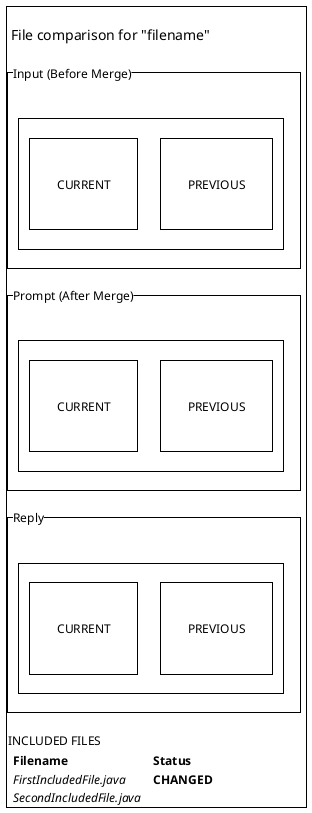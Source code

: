 @startuml Dateivergleich_Prompt
salt
{
{+
. | .
 <size:14> File comparison for "filename"</size>
. | .
{^"Input (Before Merge)"
 . | .| .| .| .| .
 . | .| .| .| .| .
.| .{+
.| . 
.| .{+
 . | .| .| .| .| .
 . | .
 .| .| .| .| . | CURRENT | .| .| .| .| .
 . | .
 . | .

} .| .|.| . {+
 . | .| .| .| .| .
 . | .
 .| .| .| .| . | PREVIOUS | .| .| .| .| .
 . | .
 . | .
} .| .
.| .
}
.| .
}

{^"Prompt (After Merge)"
 . | .| .| .| .| .
 . | .| .| .| .| .
.| .{+
.| . 
.| .{+
 . | .| .| .| .| .
 . | .
 .| .| .| .| . | CURRENT | .| .| .| .| .
 . | .
 . | .

} .| .|.| . {+
 . | .| .| .| .| .
 . | .
 .| .| .| .| . | PREVIOUS | .| .| .| .| .
 . | .
 . | .
} .| .
.| .
}
.| .
}

{^"Reply"
 . | .| .| .| .| .
 . | .| .| .| .| .
.| .{+
.| . 
.| .{+
 . | .| .| .| .| .
 . | .
 .| .| .| .| . | CURRENT | .| .| .| .| .
 . | .
 . | .

} .| .|.| . {+
 . | .| .| .| .| .
 . | .
 .| .| .| .| . | PREVIOUS | .| .| .| .| .
 . | .
 . | .
} .| .
.| .
}
.| .
}
{ INCLUDED FILES }
{
 . | <b>Filename</b>                | . | . | <b>Status</b>  | . | . 
 . | <i>FirstIncludedFile.java</i>  | . | . | <b>CHANGED</b> | . | . 
 . | <i>SecondIncludedFile.java</i> | . | . | .              | . | .  
}

}

}

}
@enduml
